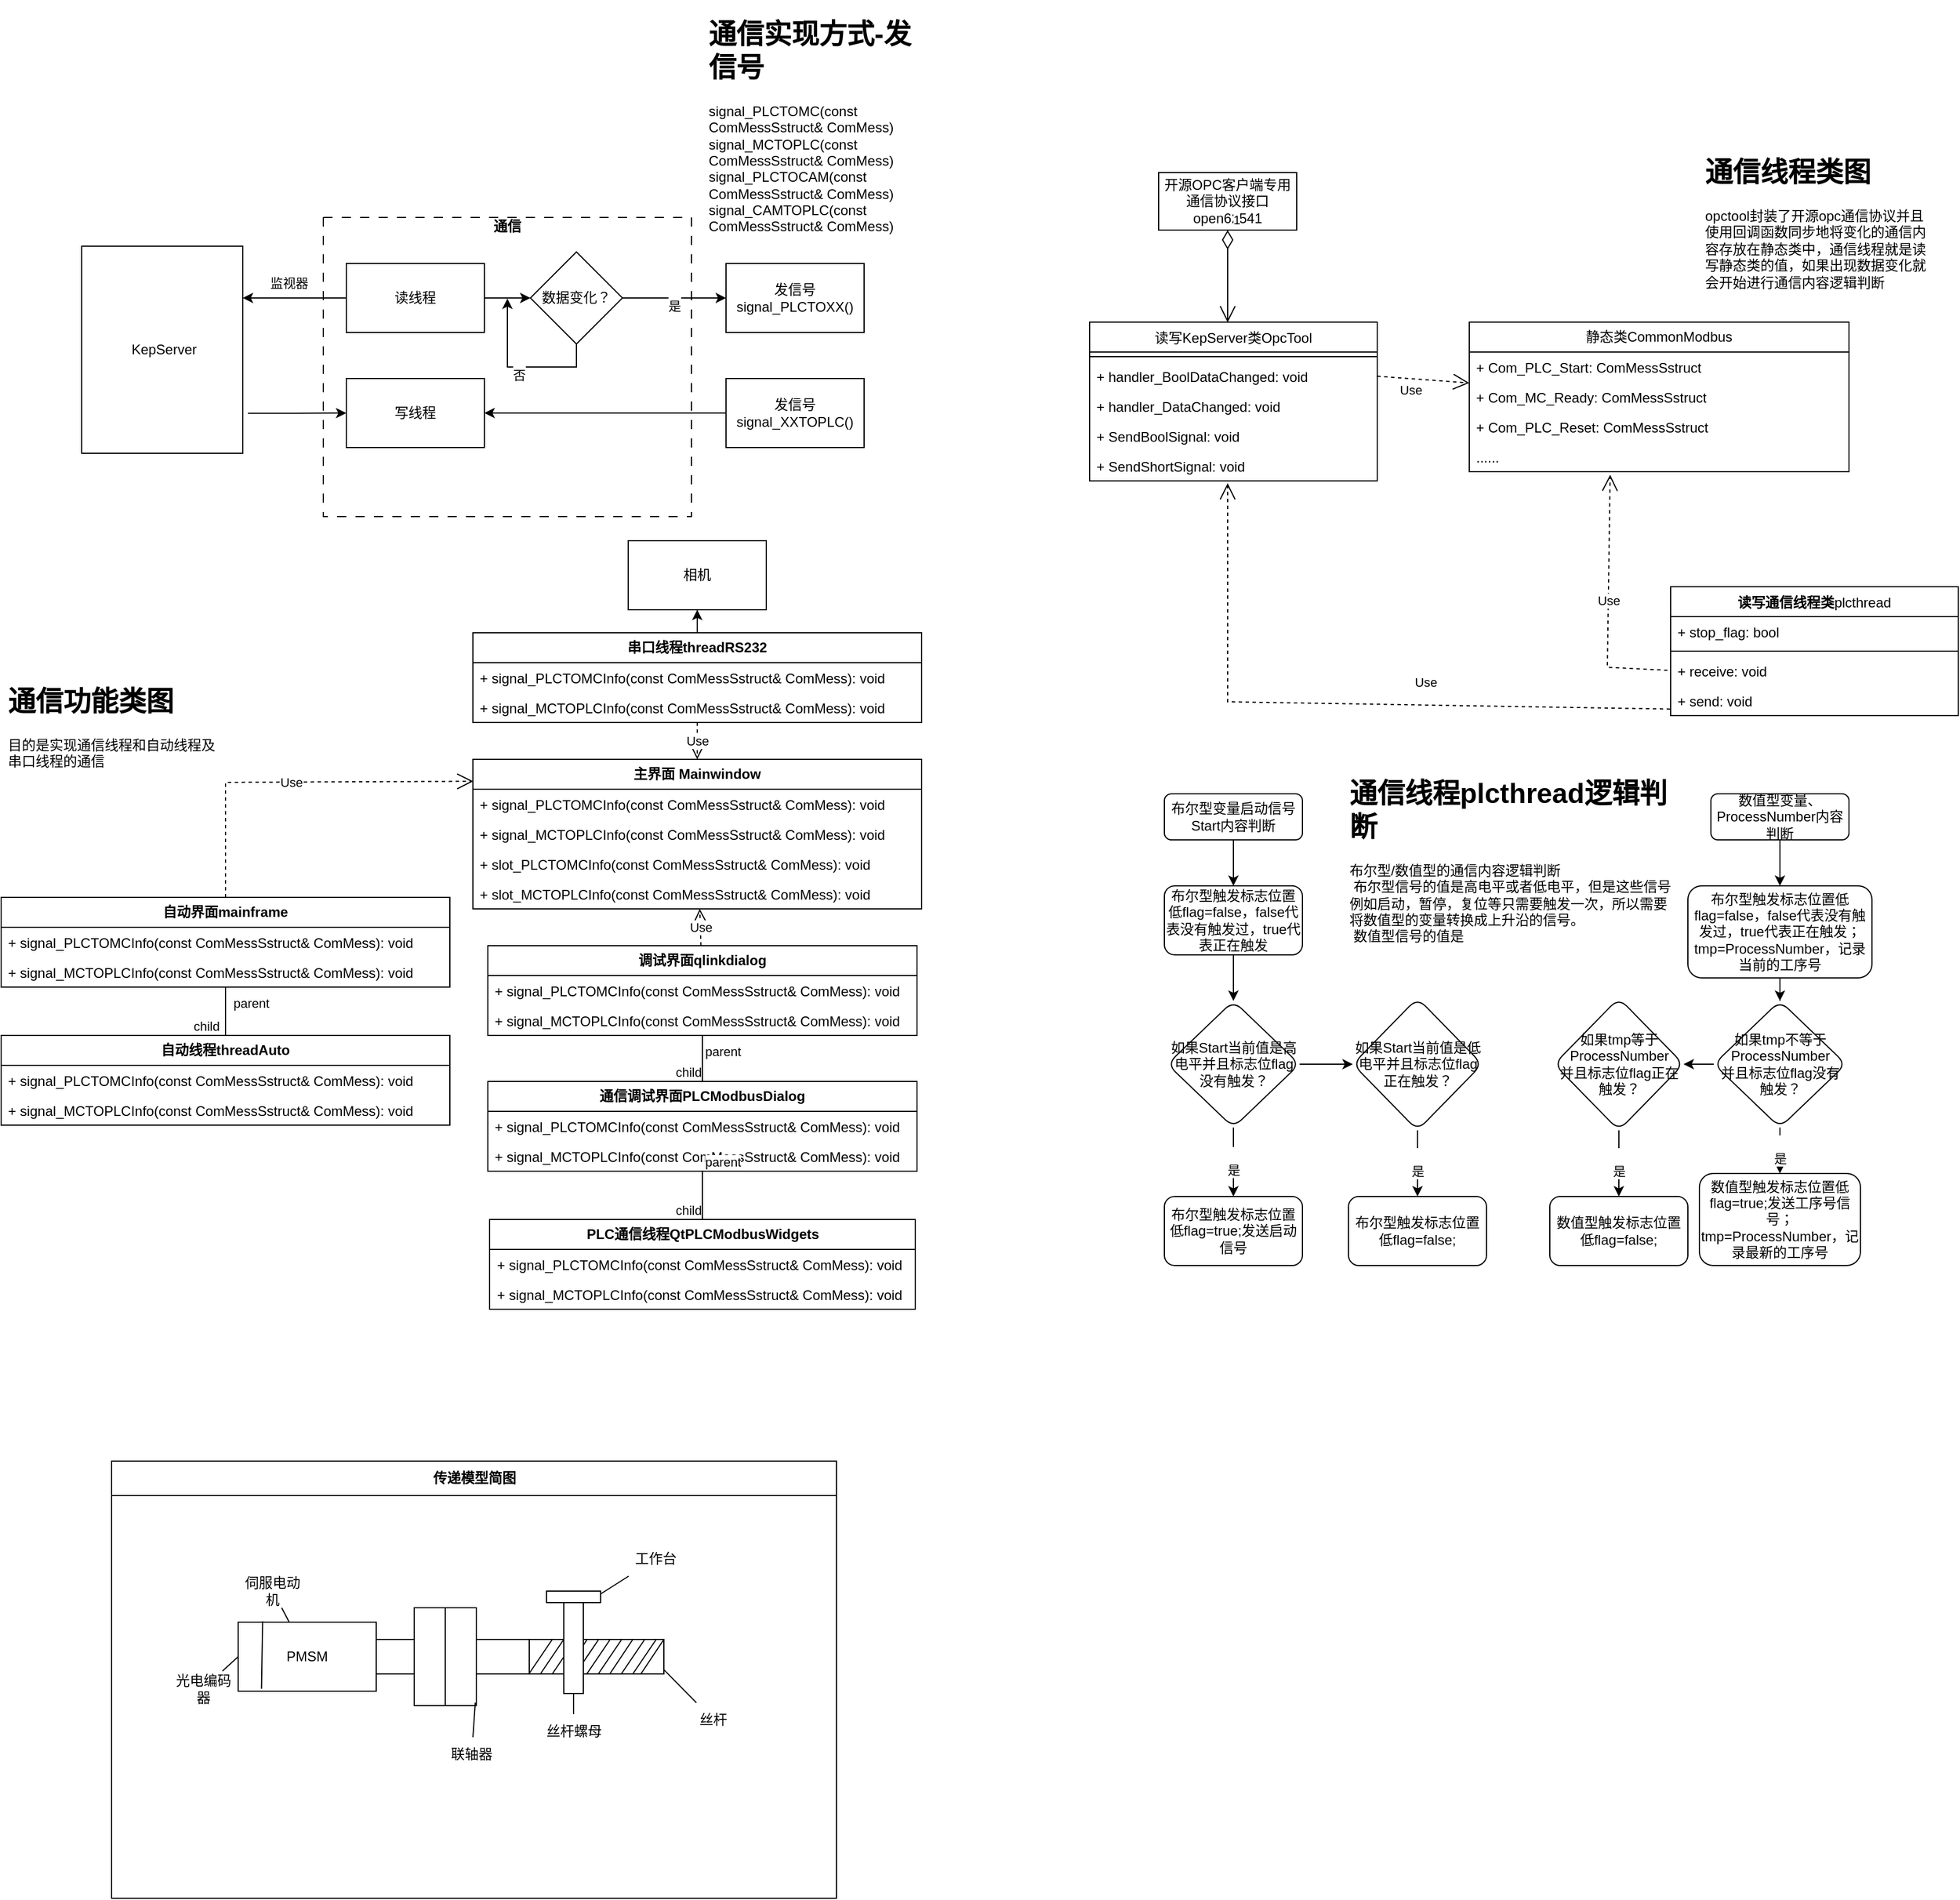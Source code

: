 <mxfile version="23.0.2" type="github">
  <diagram name="第 1 页" id="hFXtMmTSb2sQUVAaNlvA">
    <mxGraphModel dx="1047" dy="963" grid="1" gridSize="10" guides="1" tooltips="1" connect="1" arrows="1" fold="1" page="1" pageScale="1" pageWidth="827" pageHeight="1169" math="0" shadow="0">
      <root>
        <mxCell id="0" />
        <mxCell id="1" parent="0" />
        <mxCell id="jgqnruxI4edwX1Ub459z-1" value="传递模型简图" style="swimlane;html=1;startSize=30;horizontal=1;containerType=tree;glass=0;" parent="1" vertex="1">
          <mxGeometry x="110" y="1270" width="630" height="380" as="geometry">
            <mxRectangle x="740" y="1830" width="110" height="30" as="alternateBounds" />
          </mxGeometry>
        </mxCell>
        <mxCell id="jgqnruxI4edwX1Ub459z-2" value="" style="rounded=0;whiteSpace=wrap;html=1;" parent="jgqnruxI4edwX1Ub459z-1" vertex="1">
          <mxGeometry x="110" y="140" width="120" height="60" as="geometry" />
        </mxCell>
        <mxCell id="jgqnruxI4edwX1Ub459z-3" style="rounded=0;orthogonalLoop=1;jettySize=auto;html=1;endArrow=none;endFill=0;elbow=vertical;" parent="jgqnruxI4edwX1Ub459z-1" source="jgqnruxI4edwX1Ub459z-4" target="jgqnruxI4edwX1Ub459z-2" edge="1">
          <mxGeometry relative="1" as="geometry" />
        </mxCell>
        <mxCell id="jgqnruxI4edwX1Ub459z-4" value="伺服电动机" style="text;html=1;strokeColor=none;fillColor=none;align=center;verticalAlign=middle;whiteSpace=wrap;rounded=0;" parent="jgqnruxI4edwX1Ub459z-1" vertex="1">
          <mxGeometry x="110" y="97.5" width="60" height="30" as="geometry" />
        </mxCell>
        <mxCell id="jgqnruxI4edwX1Ub459z-5" style="rounded=0;orthogonalLoop=1;jettySize=auto;html=1;endArrow=none;endFill=0;entryX=0;entryY=0.5;entryDx=0;entryDy=0;" parent="jgqnruxI4edwX1Ub459z-1" source="jgqnruxI4edwX1Ub459z-6" target="jgqnruxI4edwX1Ub459z-2" edge="1">
          <mxGeometry relative="1" as="geometry" />
        </mxCell>
        <mxCell id="jgqnruxI4edwX1Ub459z-6" value="光电编码器" style="text;html=1;strokeColor=none;fillColor=none;align=center;verticalAlign=middle;whiteSpace=wrap;rounded=0;" parent="jgqnruxI4edwX1Ub459z-1" vertex="1">
          <mxGeometry x="50" y="182.5" width="60" height="30" as="geometry" />
        </mxCell>
        <mxCell id="jgqnruxI4edwX1Ub459z-7" value="PMSM" style="text;html=1;strokeColor=none;fillColor=none;align=center;verticalAlign=middle;whiteSpace=wrap;rounded=0;" parent="jgqnruxI4edwX1Ub459z-1" vertex="1">
          <mxGeometry x="140" y="155" width="60" height="30" as="geometry" />
        </mxCell>
        <mxCell id="jgqnruxI4edwX1Ub459z-8" value="" style="rounded=0;whiteSpace=wrap;html=1;" parent="jgqnruxI4edwX1Ub459z-1" vertex="1">
          <mxGeometry x="230" y="155" width="40" height="30" as="geometry" />
        </mxCell>
        <mxCell id="jgqnruxI4edwX1Ub459z-9" value="" style="rounded=0;whiteSpace=wrap;html=1;" parent="jgqnruxI4edwX1Ub459z-1" vertex="1">
          <mxGeometry x="263" y="127.5" width="27" height="85" as="geometry" />
        </mxCell>
        <mxCell id="jgqnruxI4edwX1Ub459z-10" value="" style="rounded=0;whiteSpace=wrap;html=1;" parent="jgqnruxI4edwX1Ub459z-1" vertex="1">
          <mxGeometry x="290" y="127.5" width="27" height="85" as="geometry" />
        </mxCell>
        <mxCell id="jgqnruxI4edwX1Ub459z-11" value="" style="rounded=0;whiteSpace=wrap;html=1;" parent="jgqnruxI4edwX1Ub459z-1" vertex="1">
          <mxGeometry x="317" y="155" width="63" height="30" as="geometry" />
        </mxCell>
        <mxCell id="jgqnruxI4edwX1Ub459z-12" value="" style="rounded=0;whiteSpace=wrap;html=1;" parent="jgqnruxI4edwX1Ub459z-1" vertex="1">
          <mxGeometry x="363" y="155" width="117" height="30" as="geometry" />
        </mxCell>
        <mxCell id="jgqnruxI4edwX1Ub459z-13" value="" style="endArrow=none;html=1;rounded=0;" parent="jgqnruxI4edwX1Ub459z-1" edge="1">
          <mxGeometry width="50" height="50" relative="1" as="geometry">
            <mxPoint x="373" y="184.5" as="sourcePoint" />
            <mxPoint x="393" y="155" as="targetPoint" />
          </mxGeometry>
        </mxCell>
        <mxCell id="jgqnruxI4edwX1Ub459z-14" value="" style="endArrow=none;html=1;rounded=0;" parent="jgqnruxI4edwX1Ub459z-1" edge="1">
          <mxGeometry width="50" height="50" relative="1" as="geometry">
            <mxPoint x="383" y="185" as="sourcePoint" />
            <mxPoint x="403" y="155.5" as="targetPoint" />
          </mxGeometry>
        </mxCell>
        <mxCell id="jgqnruxI4edwX1Ub459z-15" value="" style="endArrow=none;html=1;rounded=0;" parent="jgqnruxI4edwX1Ub459z-1" edge="1">
          <mxGeometry width="50" height="50" relative="1" as="geometry">
            <mxPoint x="393" y="185" as="sourcePoint" />
            <mxPoint x="413" y="155.5" as="targetPoint" />
          </mxGeometry>
        </mxCell>
        <mxCell id="jgqnruxI4edwX1Ub459z-16" value="" style="endArrow=none;html=1;rounded=0;" parent="jgqnruxI4edwX1Ub459z-1" edge="1">
          <mxGeometry width="50" height="50" relative="1" as="geometry">
            <mxPoint x="403" y="185" as="sourcePoint" />
            <mxPoint x="423" y="155.5" as="targetPoint" />
          </mxGeometry>
        </mxCell>
        <mxCell id="jgqnruxI4edwX1Ub459z-17" value="" style="endArrow=none;html=1;rounded=0;" parent="jgqnruxI4edwX1Ub459z-1" edge="1">
          <mxGeometry width="50" height="50" relative="1" as="geometry">
            <mxPoint x="413" y="185" as="sourcePoint" />
            <mxPoint x="433" y="155.5" as="targetPoint" />
          </mxGeometry>
        </mxCell>
        <mxCell id="jgqnruxI4edwX1Ub459z-18" value="" style="endArrow=none;html=1;rounded=0;" parent="jgqnruxI4edwX1Ub459z-1" edge="1">
          <mxGeometry width="50" height="50" relative="1" as="geometry">
            <mxPoint x="423" y="185" as="sourcePoint" />
            <mxPoint x="443" y="155.5" as="targetPoint" />
          </mxGeometry>
        </mxCell>
        <mxCell id="jgqnruxI4edwX1Ub459z-19" value="" style="endArrow=none;html=1;rounded=0;" parent="jgqnruxI4edwX1Ub459z-1" edge="1">
          <mxGeometry width="50" height="50" relative="1" as="geometry">
            <mxPoint x="433" y="185" as="sourcePoint" />
            <mxPoint x="453" y="155" as="targetPoint" />
          </mxGeometry>
        </mxCell>
        <mxCell id="jgqnruxI4edwX1Ub459z-20" value="" style="endArrow=none;html=1;rounded=0;" parent="jgqnruxI4edwX1Ub459z-1" edge="1">
          <mxGeometry width="50" height="50" relative="1" as="geometry">
            <mxPoint x="443" y="185" as="sourcePoint" />
            <mxPoint x="463" y="155.5" as="targetPoint" />
          </mxGeometry>
        </mxCell>
        <mxCell id="jgqnruxI4edwX1Ub459z-21" value="" style="endArrow=none;html=1;rounded=0;" parent="jgqnruxI4edwX1Ub459z-1" edge="1">
          <mxGeometry width="50" height="50" relative="1" as="geometry">
            <mxPoint x="453" y="185" as="sourcePoint" />
            <mxPoint x="473" y="155.5" as="targetPoint" />
          </mxGeometry>
        </mxCell>
        <mxCell id="jgqnruxI4edwX1Ub459z-22" value="" style="endArrow=none;html=1;rounded=0;jumpSize=6;endSize=3;startSize=3;" parent="jgqnruxI4edwX1Ub459z-1" edge="1">
          <mxGeometry width="50" height="50" relative="1" as="geometry">
            <mxPoint x="460" y="185" as="sourcePoint" />
            <mxPoint x="480" y="155" as="targetPoint" />
          </mxGeometry>
        </mxCell>
        <mxCell id="jgqnruxI4edwX1Ub459z-23" value="" style="endArrow=none;html=1;rounded=0;" parent="jgqnruxI4edwX1Ub459z-1" edge="1">
          <mxGeometry width="50" height="50" relative="1" as="geometry">
            <mxPoint x="363" y="184.5" as="sourcePoint" />
            <mxPoint x="383" y="155" as="targetPoint" />
          </mxGeometry>
        </mxCell>
        <mxCell id="jgqnruxI4edwX1Ub459z-24" value="" style="rounded=0;whiteSpace=wrap;html=1;" parent="jgqnruxI4edwX1Ub459z-1" vertex="1">
          <mxGeometry x="393" y="123" width="17" height="79" as="geometry" />
        </mxCell>
        <mxCell id="jgqnruxI4edwX1Ub459z-25" value="" style="rounded=0;whiteSpace=wrap;html=1;" parent="jgqnruxI4edwX1Ub459z-1" vertex="1">
          <mxGeometry x="378" y="113" width="47" height="10" as="geometry" />
        </mxCell>
        <mxCell id="jgqnruxI4edwX1Ub459z-26" value="联轴器" style="text;html=1;strokeColor=none;fillColor=none;align=center;verticalAlign=middle;whiteSpace=wrap;rounded=0;" parent="jgqnruxI4edwX1Ub459z-1" vertex="1">
          <mxGeometry x="283" y="240" width="60" height="30" as="geometry" />
        </mxCell>
        <mxCell id="jgqnruxI4edwX1Ub459z-27" style="rounded=0;orthogonalLoop=1;jettySize=auto;html=1;endArrow=none;endFill=0;" parent="jgqnruxI4edwX1Ub459z-1" source="jgqnruxI4edwX1Ub459z-28" target="jgqnruxI4edwX1Ub459z-24" edge="1">
          <mxGeometry relative="1" as="geometry" />
        </mxCell>
        <mxCell id="jgqnruxI4edwX1Ub459z-28" value="丝杆螺母" style="text;html=1;strokeColor=none;fillColor=none;align=center;verticalAlign=middle;whiteSpace=wrap;rounded=0;" parent="jgqnruxI4edwX1Ub459z-1" vertex="1">
          <mxGeometry x="371.5" y="220" width="60" height="30" as="geometry" />
        </mxCell>
        <mxCell id="jgqnruxI4edwX1Ub459z-29" style="rounded=0;orthogonalLoop=1;jettySize=auto;html=1;entryX=1;entryY=0.25;entryDx=0;entryDy=0;endArrow=none;endFill=0;" parent="jgqnruxI4edwX1Ub459z-1" source="jgqnruxI4edwX1Ub459z-30" target="jgqnruxI4edwX1Ub459z-25" edge="1">
          <mxGeometry relative="1" as="geometry" />
        </mxCell>
        <mxCell id="jgqnruxI4edwX1Ub459z-30" value="工作台" style="text;html=1;strokeColor=none;fillColor=none;align=center;verticalAlign=middle;whiteSpace=wrap;rounded=0;" parent="jgqnruxI4edwX1Ub459z-1" vertex="1">
          <mxGeometry x="443" y="70" width="60" height="30" as="geometry" />
        </mxCell>
        <mxCell id="jgqnruxI4edwX1Ub459z-31" value="丝杆" style="text;html=1;strokeColor=none;fillColor=none;align=center;verticalAlign=middle;whiteSpace=wrap;rounded=0;" parent="jgqnruxI4edwX1Ub459z-1" vertex="1">
          <mxGeometry x="493" y="210" width="60" height="30" as="geometry" />
        </mxCell>
        <mxCell id="jgqnruxI4edwX1Ub459z-32" style="rounded=0;orthogonalLoop=1;jettySize=auto;html=1;entryX=0.966;entryY=0.97;entryDx=0;entryDy=0;entryPerimeter=0;endArrow=none;endFill=0;" parent="jgqnruxI4edwX1Ub459z-1" source="jgqnruxI4edwX1Ub459z-26" target="jgqnruxI4edwX1Ub459z-10" edge="1">
          <mxGeometry relative="1" as="geometry" />
        </mxCell>
        <mxCell id="jgqnruxI4edwX1Ub459z-33" value="" style="endArrow=none;html=1;rounded=0;entryX=0.177;entryY=-0.012;entryDx=0;entryDy=0;entryPerimeter=0;exitX=0.169;exitY=0.965;exitDx=0;exitDy=0;exitPerimeter=0;" parent="jgqnruxI4edwX1Ub459z-1" source="jgqnruxI4edwX1Ub459z-2" target="jgqnruxI4edwX1Ub459z-2" edge="1">
          <mxGeometry width="50" height="50" relative="1" as="geometry">
            <mxPoint x="123" y="300" as="sourcePoint" />
            <mxPoint x="173" y="250" as="targetPoint" />
          </mxGeometry>
        </mxCell>
        <mxCell id="jgqnruxI4edwX1Ub459z-34" style="rounded=0;orthogonalLoop=1;jettySize=auto;html=1;entryX=1.001;entryY=0.882;entryDx=0;entryDy=0;entryPerimeter=0;endArrow=none;endFill=0;" parent="jgqnruxI4edwX1Ub459z-1" source="jgqnruxI4edwX1Ub459z-31" target="jgqnruxI4edwX1Ub459z-12" edge="1">
          <mxGeometry relative="1" as="geometry" />
        </mxCell>
        <mxCell id="hphYwLu9U0YZv0h95D7Z-1" style="edgeStyle=orthogonalEdgeStyle;rounded=0;orthogonalLoop=1;jettySize=auto;html=1;entryX=0;entryY=0.5;entryDx=0;entryDy=0;exitX=1.032;exitY=0.807;exitDx=0;exitDy=0;exitPerimeter=0;" edge="1" parent="1" source="hphYwLu9U0YZv0h95D7Z-2" target="hphYwLu9U0YZv0h95D7Z-6">
          <mxGeometry relative="1" as="geometry" />
        </mxCell>
        <mxCell id="hphYwLu9U0YZv0h95D7Z-2" value="&lt;span style=&quot;white-space: pre;&quot;&gt; &lt;/span&gt;KepServer" style="rounded=0;whiteSpace=wrap;html=1;points=[[0,0,0,0,0],[0,0.25,0,0,0],[0,0.5,0,0,0],[0,0.75,0,0,0],[0,1,0,0,0],[0.25,0,0,0,0],[0.25,1,0,0,0],[0.5,0,0,0,0],[0.5,1,0,0,0],[0.75,0,0,0,0],[0.75,1,0,0,0],[1,0,0,0,0],[1,0.25,0,0,0],[1,0.5,0,0,0],[1,0.75,0,0,0],[1,1,0,0,0]];" vertex="1" parent="1">
          <mxGeometry x="84" y="214" width="140" height="180" as="geometry" />
        </mxCell>
        <mxCell id="hphYwLu9U0YZv0h95D7Z-3" value="&#xa;通信" style="swimlane;startSize=0;dashed=1;dashPattern=8 8;" vertex="1" parent="1">
          <mxGeometry x="294" y="189" width="320" height="260" as="geometry">
            <mxRectangle x="300" y="530" width="60" height="40" as="alternateBounds" />
          </mxGeometry>
        </mxCell>
        <mxCell id="hphYwLu9U0YZv0h95D7Z-4" value="" style="edgeStyle=orthogonalEdgeStyle;rounded=0;orthogonalLoop=1;jettySize=auto;html=1;" edge="1" parent="hphYwLu9U0YZv0h95D7Z-3" source="hphYwLu9U0YZv0h95D7Z-5" target="hphYwLu9U0YZv0h95D7Z-8">
          <mxGeometry relative="1" as="geometry" />
        </mxCell>
        <mxCell id="hphYwLu9U0YZv0h95D7Z-5" value="读线程" style="rounded=0;whiteSpace=wrap;html=1;" vertex="1" parent="hphYwLu9U0YZv0h95D7Z-3">
          <mxGeometry x="20" y="40" width="120" height="60" as="geometry" />
        </mxCell>
        <mxCell id="hphYwLu9U0YZv0h95D7Z-6" value="写线程" style="rounded=0;whiteSpace=wrap;html=1;" vertex="1" parent="hphYwLu9U0YZv0h95D7Z-3">
          <mxGeometry x="20" y="140" width="120" height="60" as="geometry" />
        </mxCell>
        <mxCell id="hphYwLu9U0YZv0h95D7Z-7" value="&lt;br&gt;否" style="edgeStyle=orthogonalEdgeStyle;rounded=0;orthogonalLoop=1;jettySize=auto;html=1;exitX=0.5;exitY=1;exitDx=0;exitDy=0;" edge="1" parent="hphYwLu9U0YZv0h95D7Z-3" source="hphYwLu9U0YZv0h95D7Z-8">
          <mxGeometry relative="1" as="geometry">
            <mxPoint x="160" y="70" as="targetPoint" />
          </mxGeometry>
        </mxCell>
        <mxCell id="hphYwLu9U0YZv0h95D7Z-8" value="数据变化？" style="rhombus;whiteSpace=wrap;html=1;rounded=0;" vertex="1" parent="hphYwLu9U0YZv0h95D7Z-3">
          <mxGeometry x="180" y="30" width="80" height="80" as="geometry" />
        </mxCell>
        <mxCell id="hphYwLu9U0YZv0h95D7Z-9" value="&lt;br&gt;监视器" style="edgeStyle=orthogonalEdgeStyle;rounded=0;orthogonalLoop=1;jettySize=auto;html=1;entryX=1;entryY=0.25;entryDx=0;entryDy=0;entryPerimeter=0;" edge="1" parent="1" source="hphYwLu9U0YZv0h95D7Z-5" target="hphYwLu9U0YZv0h95D7Z-2">
          <mxGeometry x="0.111" y="-20" relative="1" as="geometry">
            <mxPoint as="offset" />
          </mxGeometry>
        </mxCell>
        <mxCell id="hphYwLu9U0YZv0h95D7Z-10" value="发信号signal_PLCTOXX()" style="whiteSpace=wrap;html=1;rounded=0;" vertex="1" parent="1">
          <mxGeometry x="644" y="229" width="120" height="60" as="geometry" />
        </mxCell>
        <mxCell id="hphYwLu9U0YZv0h95D7Z-11" value="&lt;br&gt;是" style="edgeStyle=orthogonalEdgeStyle;rounded=0;orthogonalLoop=1;jettySize=auto;html=1;entryX=0;entryY=0.5;entryDx=0;entryDy=0;" edge="1" parent="1" source="hphYwLu9U0YZv0h95D7Z-8" target="hphYwLu9U0YZv0h95D7Z-10">
          <mxGeometry relative="1" as="geometry">
            <mxPoint x="654" y="259" as="targetPoint" />
          </mxGeometry>
        </mxCell>
        <mxCell id="hphYwLu9U0YZv0h95D7Z-12" style="edgeStyle=orthogonalEdgeStyle;rounded=0;orthogonalLoop=1;jettySize=auto;html=1;entryX=1;entryY=0.5;entryDx=0;entryDy=0;" edge="1" parent="1" source="hphYwLu9U0YZv0h95D7Z-13" target="hphYwLu9U0YZv0h95D7Z-6">
          <mxGeometry relative="1" as="geometry" />
        </mxCell>
        <mxCell id="hphYwLu9U0YZv0h95D7Z-13" value="发信号signal_XXTOPLC()" style="rounded=0;whiteSpace=wrap;html=1;" vertex="1" parent="1">
          <mxGeometry x="644" y="329" width="120" height="60" as="geometry" />
        </mxCell>
        <mxCell id="hphYwLu9U0YZv0h95D7Z-14" value="&lt;h1&gt;通信实现方式-发信号&lt;/h1&gt;&lt;div&gt;signal_PLCTOMC(const ComMessSstruct&amp;amp; ComMess)&lt;/div&gt;&lt;div&gt;signal_MCTOPLC(const ComMessSstruct&amp;amp; ComMess)&lt;/div&gt;&lt;div&gt;&lt;div style=&quot;border-color: var(--border-color);&quot;&gt;signal_PLCTOCAM(const ComMessSstruct&amp;amp; ComMess)&lt;/div&gt;&lt;div style=&quot;border-color: var(--border-color);&quot;&gt;signal_CAMTOPLC(const ComMessSstruct&amp;amp; ComMess)&lt;/div&gt;&lt;/div&gt;" style="text;html=1;strokeColor=none;fillColor=none;spacing=5;spacingTop=-20;whiteSpace=wrap;overflow=hidden;rounded=0;" vertex="1" parent="1">
          <mxGeometry x="624" y="10" width="190" height="204" as="geometry" />
        </mxCell>
        <mxCell id="hphYwLu9U0YZv0h95D7Z-15" value="&lt;b&gt;主界面 Mainwindow&lt;/b&gt;" style="swimlane;fontStyle=0;childLayout=stackLayout;horizontal=1;startSize=26;fillColor=none;horizontalStack=0;resizeParent=1;resizeParentMax=0;resizeLast=0;collapsible=1;marginBottom=0;whiteSpace=wrap;html=1;" vertex="1" parent="1">
          <mxGeometry x="424" y="660" width="390" height="130" as="geometry" />
        </mxCell>
        <mxCell id="hphYwLu9U0YZv0h95D7Z-16" value="+ signal_PLCTOMCInfo(const ComMessSstruct&amp;amp; ComMess): void" style="text;strokeColor=none;fillColor=none;align=left;verticalAlign=top;spacingLeft=4;spacingRight=4;overflow=hidden;rotatable=0;points=[[0,0.5],[1,0.5]];portConstraint=eastwest;whiteSpace=wrap;html=1;" vertex="1" parent="hphYwLu9U0YZv0h95D7Z-15">
          <mxGeometry y="26" width="390" height="26" as="geometry" />
        </mxCell>
        <mxCell id="hphYwLu9U0YZv0h95D7Z-17" value="+ signal_MCTOPLCInfo(const ComMessSstruct&amp;amp; ComMess): void" style="text;strokeColor=none;fillColor=none;align=left;verticalAlign=top;spacingLeft=4;spacingRight=4;overflow=hidden;rotatable=0;points=[[0,0.5],[1,0.5]];portConstraint=eastwest;whiteSpace=wrap;html=1;" vertex="1" parent="hphYwLu9U0YZv0h95D7Z-15">
          <mxGeometry y="52" width="390" height="26" as="geometry" />
        </mxCell>
        <mxCell id="hphYwLu9U0YZv0h95D7Z-18" value="+ slot_PLCTOMCInfo(const ComMessSstruct&amp;amp; ComMess): void" style="text;strokeColor=none;fillColor=none;align=left;verticalAlign=top;spacingLeft=4;spacingRight=4;overflow=hidden;rotatable=0;points=[[0,0.5],[1,0.5]];portConstraint=eastwest;whiteSpace=wrap;html=1;" vertex="1" parent="hphYwLu9U0YZv0h95D7Z-15">
          <mxGeometry y="78" width="390" height="26" as="geometry" />
        </mxCell>
        <mxCell id="hphYwLu9U0YZv0h95D7Z-19" value="+ slot_MCTOPLCInfo(const ComMessSstruct&amp;amp; ComMess): void" style="text;strokeColor=none;fillColor=none;align=left;verticalAlign=top;spacingLeft=4;spacingRight=4;overflow=hidden;rotatable=0;points=[[0,0.5],[1,0.5]];portConstraint=eastwest;whiteSpace=wrap;html=1;" vertex="1" parent="hphYwLu9U0YZv0h95D7Z-15">
          <mxGeometry y="104" width="390" height="26" as="geometry" />
        </mxCell>
        <mxCell id="hphYwLu9U0YZv0h95D7Z-20" value="&lt;b&gt;自动界面mainframe&lt;/b&gt;" style="swimlane;fontStyle=0;childLayout=stackLayout;horizontal=1;startSize=26;fillColor=none;horizontalStack=0;resizeParent=1;resizeParentMax=0;resizeLast=0;collapsible=1;marginBottom=0;whiteSpace=wrap;html=1;" vertex="1" parent="1">
          <mxGeometry x="14" y="780" width="390" height="78" as="geometry" />
        </mxCell>
        <mxCell id="hphYwLu9U0YZv0h95D7Z-21" value="+ signal_PLCTOMCInfo(const ComMessSstruct&amp;amp; ComMess): void" style="text;strokeColor=none;fillColor=none;align=left;verticalAlign=top;spacingLeft=4;spacingRight=4;overflow=hidden;rotatable=0;points=[[0,0.5],[1,0.5]];portConstraint=eastwest;whiteSpace=wrap;html=1;" vertex="1" parent="hphYwLu9U0YZv0h95D7Z-20">
          <mxGeometry y="26" width="390" height="26" as="geometry" />
        </mxCell>
        <mxCell id="hphYwLu9U0YZv0h95D7Z-22" value="+ signal_MCTOPLCInfo(const ComMessSstruct&amp;amp; ComMess): void" style="text;strokeColor=none;fillColor=none;align=left;verticalAlign=top;spacingLeft=4;spacingRight=4;overflow=hidden;rotatable=0;points=[[0,0.5],[1,0.5]];portConstraint=eastwest;whiteSpace=wrap;html=1;" vertex="1" parent="hphYwLu9U0YZv0h95D7Z-20">
          <mxGeometry y="52" width="390" height="26" as="geometry" />
        </mxCell>
        <mxCell id="hphYwLu9U0YZv0h95D7Z-23" value="Use" style="endArrow=open;endSize=12;dashed=1;html=1;rounded=0;entryX=0.001;entryY=0.147;entryDx=0;entryDy=0;entryPerimeter=0;" edge="1" parent="1" source="hphYwLu9U0YZv0h95D7Z-20" target="hphYwLu9U0YZv0h95D7Z-15">
          <mxGeometry width="160" relative="1" as="geometry">
            <mxPoint x="502" y="856" as="sourcePoint" />
            <mxPoint x="404" y="640" as="targetPoint" />
            <Array as="points">
              <mxPoint x="209" y="680" />
            </Array>
          </mxGeometry>
        </mxCell>
        <mxCell id="hphYwLu9U0YZv0h95D7Z-24" value="&lt;b&gt;自动线程threadAuto&lt;/b&gt;" style="swimlane;fontStyle=0;childLayout=stackLayout;horizontal=1;startSize=26;fillColor=none;horizontalStack=0;resizeParent=1;resizeParentMax=0;resizeLast=0;collapsible=1;marginBottom=0;whiteSpace=wrap;html=1;" vertex="1" parent="1">
          <mxGeometry x="14" y="900" width="390" height="78" as="geometry" />
        </mxCell>
        <mxCell id="hphYwLu9U0YZv0h95D7Z-25" value="+ signal_PLCTOMCInfo(const ComMessSstruct&amp;amp; ComMess): void" style="text;strokeColor=none;fillColor=none;align=left;verticalAlign=top;spacingLeft=4;spacingRight=4;overflow=hidden;rotatable=0;points=[[0,0.5],[1,0.5]];portConstraint=eastwest;whiteSpace=wrap;html=1;" vertex="1" parent="hphYwLu9U0YZv0h95D7Z-24">
          <mxGeometry y="26" width="390" height="26" as="geometry" />
        </mxCell>
        <mxCell id="hphYwLu9U0YZv0h95D7Z-26" value="+ signal_MCTOPLCInfo(const ComMessSstruct&amp;amp; ComMess): void" style="text;strokeColor=none;fillColor=none;align=left;verticalAlign=top;spacingLeft=4;spacingRight=4;overflow=hidden;rotatable=0;points=[[0,0.5],[1,0.5]];portConstraint=eastwest;whiteSpace=wrap;html=1;" vertex="1" parent="hphYwLu9U0YZv0h95D7Z-24">
          <mxGeometry y="52" width="390" height="26" as="geometry" />
        </mxCell>
        <mxCell id="hphYwLu9U0YZv0h95D7Z-27" value="" style="endArrow=none;html=1;edgeStyle=orthogonalEdgeStyle;rounded=0;" edge="1" parent="1" source="hphYwLu9U0YZv0h95D7Z-20" target="hphYwLu9U0YZv0h95D7Z-24">
          <mxGeometry relative="1" as="geometry">
            <mxPoint x="294" y="770" as="sourcePoint" />
            <mxPoint x="454" y="770" as="targetPoint" />
          </mxGeometry>
        </mxCell>
        <mxCell id="hphYwLu9U0YZv0h95D7Z-28" value="parent" style="edgeLabel;resizable=0;html=1;align=left;verticalAlign=bottom;" connectable="0" vertex="1" parent="hphYwLu9U0YZv0h95D7Z-27">
          <mxGeometry x="-1" relative="1" as="geometry">
            <mxPoint x="5" y="22" as="offset" />
          </mxGeometry>
        </mxCell>
        <mxCell id="hphYwLu9U0YZv0h95D7Z-29" value="child" style="edgeLabel;resizable=0;html=1;align=right;verticalAlign=bottom;" connectable="0" vertex="1" parent="hphYwLu9U0YZv0h95D7Z-27">
          <mxGeometry x="1" relative="1" as="geometry">
            <mxPoint x="-5" as="offset" />
          </mxGeometry>
        </mxCell>
        <mxCell id="hphYwLu9U0YZv0h95D7Z-30" value="&lt;h1&gt;通信功能类图&lt;/h1&gt;&lt;div&gt;目的是实现通信线程和自动线程及串口线程的通信&lt;/div&gt;" style="text;html=1;strokeColor=none;fillColor=none;spacing=5;spacingTop=-20;whiteSpace=wrap;overflow=hidden;rounded=0;" vertex="1" parent="1">
          <mxGeometry x="15" y="590" width="190" height="120" as="geometry" />
        </mxCell>
        <mxCell id="hphYwLu9U0YZv0h95D7Z-31" value="&lt;b&gt;调试界面qlinkdialog&lt;/b&gt;" style="swimlane;fontStyle=0;childLayout=stackLayout;horizontal=1;startSize=26;fillColor=none;horizontalStack=0;resizeParent=1;resizeParentMax=0;resizeLast=0;collapsible=1;marginBottom=0;whiteSpace=wrap;html=1;" vertex="1" parent="1">
          <mxGeometry x="437" y="822" width="373" height="78" as="geometry" />
        </mxCell>
        <mxCell id="hphYwLu9U0YZv0h95D7Z-32" value="+ signal_PLCTOMCInfo(const ComMessSstruct&amp;amp; ComMess): void" style="text;strokeColor=none;fillColor=none;align=left;verticalAlign=top;spacingLeft=4;spacingRight=4;overflow=hidden;rotatable=0;points=[[0,0.5],[1,0.5]];portConstraint=eastwest;whiteSpace=wrap;html=1;" vertex="1" parent="hphYwLu9U0YZv0h95D7Z-31">
          <mxGeometry y="26" width="373" height="26" as="geometry" />
        </mxCell>
        <mxCell id="hphYwLu9U0YZv0h95D7Z-33" value="+ signal_MCTOPLCInfo(const ComMessSstruct&amp;amp; ComMess): void" style="text;strokeColor=none;fillColor=none;align=left;verticalAlign=top;spacingLeft=4;spacingRight=4;overflow=hidden;rotatable=0;points=[[0,0.5],[1,0.5]];portConstraint=eastwest;whiteSpace=wrap;html=1;" vertex="1" parent="hphYwLu9U0YZv0h95D7Z-31">
          <mxGeometry y="52" width="373" height="26" as="geometry" />
        </mxCell>
        <mxCell id="hphYwLu9U0YZv0h95D7Z-34" value="&lt;b&gt;通信调试界面PLCModbusDialog&lt;/b&gt;" style="swimlane;fontStyle=0;childLayout=stackLayout;horizontal=1;startSize=26;fillColor=none;horizontalStack=0;resizeParent=1;resizeParentMax=0;resizeLast=0;collapsible=1;marginBottom=0;whiteSpace=wrap;html=1;" vertex="1" parent="1">
          <mxGeometry x="437" y="940" width="373" height="78" as="geometry" />
        </mxCell>
        <mxCell id="hphYwLu9U0YZv0h95D7Z-35" value="+ signal_PLCTOMCInfo(const ComMessSstruct&amp;amp; ComMess): void" style="text;strokeColor=none;fillColor=none;align=left;verticalAlign=top;spacingLeft=4;spacingRight=4;overflow=hidden;rotatable=0;points=[[0,0.5],[1,0.5]];portConstraint=eastwest;whiteSpace=wrap;html=1;" vertex="1" parent="hphYwLu9U0YZv0h95D7Z-34">
          <mxGeometry y="26" width="373" height="26" as="geometry" />
        </mxCell>
        <mxCell id="hphYwLu9U0YZv0h95D7Z-36" value="+ signal_MCTOPLCInfo(const ComMessSstruct&amp;amp; ComMess): void" style="text;strokeColor=none;fillColor=none;align=left;verticalAlign=top;spacingLeft=4;spacingRight=4;overflow=hidden;rotatable=0;points=[[0,0.5],[1,0.5]];portConstraint=eastwest;whiteSpace=wrap;html=1;" vertex="1" parent="hphYwLu9U0YZv0h95D7Z-34">
          <mxGeometry y="52" width="373" height="26" as="geometry" />
        </mxCell>
        <mxCell id="hphYwLu9U0YZv0h95D7Z-37" value="&lt;b&gt;PLC通信线程QtPLCModbusWidgets&lt;/b&gt;" style="swimlane;fontStyle=0;childLayout=stackLayout;horizontal=1;startSize=26;fillColor=none;horizontalStack=0;resizeParent=1;resizeParentMax=0;resizeLast=0;collapsible=1;marginBottom=0;whiteSpace=wrap;html=1;" vertex="1" parent="1">
          <mxGeometry x="438.5" y="1060" width="370" height="78" as="geometry" />
        </mxCell>
        <mxCell id="hphYwLu9U0YZv0h95D7Z-38" value="+ signal_PLCTOMCInfo(const ComMessSstruct&amp;amp; ComMess): void" style="text;strokeColor=none;fillColor=none;align=left;verticalAlign=top;spacingLeft=4;spacingRight=4;overflow=hidden;rotatable=0;points=[[0,0.5],[1,0.5]];portConstraint=eastwest;whiteSpace=wrap;html=1;" vertex="1" parent="hphYwLu9U0YZv0h95D7Z-37">
          <mxGeometry y="26" width="370" height="26" as="geometry" />
        </mxCell>
        <mxCell id="hphYwLu9U0YZv0h95D7Z-39" value="+ signal_MCTOPLCInfo(const ComMessSstruct&amp;amp; ComMess): void" style="text;strokeColor=none;fillColor=none;align=left;verticalAlign=top;spacingLeft=4;spacingRight=4;overflow=hidden;rotatable=0;points=[[0,0.5],[1,0.5]];portConstraint=eastwest;whiteSpace=wrap;html=1;" vertex="1" parent="hphYwLu9U0YZv0h95D7Z-37">
          <mxGeometry y="52" width="370" height="26" as="geometry" />
        </mxCell>
        <mxCell id="hphYwLu9U0YZv0h95D7Z-40" style="edgeStyle=orthogonalEdgeStyle;rounded=0;orthogonalLoop=1;jettySize=auto;html=1;entryX=0.5;entryY=1;entryDx=0;entryDy=0;" edge="1" parent="1" source="hphYwLu9U0YZv0h95D7Z-41" target="hphYwLu9U0YZv0h95D7Z-44">
          <mxGeometry relative="1" as="geometry" />
        </mxCell>
        <mxCell id="hphYwLu9U0YZv0h95D7Z-41" value="&lt;b&gt;串口线程threadRS232&lt;/b&gt;" style="swimlane;fontStyle=0;childLayout=stackLayout;horizontal=1;startSize=26;fillColor=none;horizontalStack=0;resizeParent=1;resizeParentMax=0;resizeLast=0;collapsible=1;marginBottom=0;whiteSpace=wrap;html=1;" vertex="1" parent="1">
          <mxGeometry x="424" y="550" width="390" height="78" as="geometry" />
        </mxCell>
        <mxCell id="hphYwLu9U0YZv0h95D7Z-42" value="+ signal_PLCTOMCInfo(const ComMessSstruct&amp;amp; ComMess): void" style="text;strokeColor=none;fillColor=none;align=left;verticalAlign=top;spacingLeft=4;spacingRight=4;overflow=hidden;rotatable=0;points=[[0,0.5],[1,0.5]];portConstraint=eastwest;whiteSpace=wrap;html=1;" vertex="1" parent="hphYwLu9U0YZv0h95D7Z-41">
          <mxGeometry y="26" width="390" height="26" as="geometry" />
        </mxCell>
        <mxCell id="hphYwLu9U0YZv0h95D7Z-43" value="+ signal_MCTOPLCInfo(const ComMessSstruct&amp;amp; ComMess): void" style="text;strokeColor=none;fillColor=none;align=left;verticalAlign=top;spacingLeft=4;spacingRight=4;overflow=hidden;rotatable=0;points=[[0,0.5],[1,0.5]];portConstraint=eastwest;whiteSpace=wrap;html=1;" vertex="1" parent="hphYwLu9U0YZv0h95D7Z-41">
          <mxGeometry y="52" width="390" height="26" as="geometry" />
        </mxCell>
        <mxCell id="hphYwLu9U0YZv0h95D7Z-44" value="相机" style="rounded=0;whiteSpace=wrap;html=1;" vertex="1" parent="1">
          <mxGeometry x="559" y="470" width="120" height="60" as="geometry" />
        </mxCell>
        <mxCell id="hphYwLu9U0YZv0h95D7Z-45" value="" style="endArrow=none;html=1;edgeStyle=orthogonalEdgeStyle;rounded=0;" edge="1" parent="1" source="hphYwLu9U0YZv0h95D7Z-31" target="hphYwLu9U0YZv0h95D7Z-34">
          <mxGeometry relative="1" as="geometry">
            <mxPoint x="200" y="1060" as="sourcePoint" />
            <mxPoint x="360" y="1060" as="targetPoint" />
          </mxGeometry>
        </mxCell>
        <mxCell id="hphYwLu9U0YZv0h95D7Z-46" value="parent" style="edgeLabel;resizable=0;html=1;align=left;verticalAlign=bottom;" connectable="0" vertex="1" parent="hphYwLu9U0YZv0h95D7Z-45">
          <mxGeometry x="-1" relative="1" as="geometry">
            <mxPoint y="22" as="offset" />
          </mxGeometry>
        </mxCell>
        <mxCell id="hphYwLu9U0YZv0h95D7Z-47" value="child" style="edgeLabel;resizable=0;html=1;align=right;verticalAlign=bottom;" connectable="0" vertex="1" parent="hphYwLu9U0YZv0h95D7Z-45">
          <mxGeometry x="1" relative="1" as="geometry" />
        </mxCell>
        <mxCell id="hphYwLu9U0YZv0h95D7Z-48" value="Use" style="endArrow=open;endSize=12;dashed=1;html=1;rounded=0;" edge="1" parent="1" source="hphYwLu9U0YZv0h95D7Z-31" target="hphYwLu9U0YZv0h95D7Z-15">
          <mxGeometry width="160" relative="1" as="geometry">
            <mxPoint x="240" y="1090" as="sourcePoint" />
            <mxPoint x="400" y="1090" as="targetPoint" />
          </mxGeometry>
        </mxCell>
        <mxCell id="hphYwLu9U0YZv0h95D7Z-49" value="" style="endArrow=none;html=1;edgeStyle=orthogonalEdgeStyle;rounded=0;" edge="1" parent="1" source="hphYwLu9U0YZv0h95D7Z-34" target="hphYwLu9U0YZv0h95D7Z-37">
          <mxGeometry relative="1" as="geometry">
            <mxPoint x="210" y="1060" as="sourcePoint" />
            <mxPoint x="240" y="1060" as="targetPoint" />
          </mxGeometry>
        </mxCell>
        <mxCell id="hphYwLu9U0YZv0h95D7Z-50" value="parent" style="edgeLabel;resizable=0;html=1;align=left;verticalAlign=bottom;" connectable="0" vertex="1" parent="hphYwLu9U0YZv0h95D7Z-49">
          <mxGeometry x="-1" relative="1" as="geometry" />
        </mxCell>
        <mxCell id="hphYwLu9U0YZv0h95D7Z-51" value="child" style="edgeLabel;resizable=0;html=1;align=right;verticalAlign=bottom;" connectable="0" vertex="1" parent="hphYwLu9U0YZv0h95D7Z-49">
          <mxGeometry x="1" relative="1" as="geometry" />
        </mxCell>
        <mxCell id="hphYwLu9U0YZv0h95D7Z-52" value="Use" style="endArrow=open;endSize=12;dashed=1;html=1;rounded=0;" edge="1" parent="1" source="hphYwLu9U0YZv0h95D7Z-41" target="hphYwLu9U0YZv0h95D7Z-15">
          <mxGeometry width="160" relative="1" as="geometry">
            <mxPoint x="190" y="520" as="sourcePoint" />
            <mxPoint x="350" y="520" as="targetPoint" />
          </mxGeometry>
        </mxCell>
        <mxCell id="hphYwLu9U0YZv0h95D7Z-53" value="" style="edgeStyle=orthogonalEdgeStyle;rounded=0;orthogonalLoop=1;jettySize=auto;html=1;" edge="1" parent="1" source="hphYwLu9U0YZv0h95D7Z-54" target="hphYwLu9U0YZv0h95D7Z-79">
          <mxGeometry relative="1" as="geometry" />
        </mxCell>
        <mxCell id="hphYwLu9U0YZv0h95D7Z-54" value="布尔型变量启动信号Start内容判断" style="rounded=1;whiteSpace=wrap;html=1;fontSize=12;glass=0;strokeWidth=1;shadow=0;" vertex="1" parent="1">
          <mxGeometry x="1025" y="690" width="120" height="40" as="geometry" />
        </mxCell>
        <mxCell id="hphYwLu9U0YZv0h95D7Z-55" value="&lt;h1&gt;通信线程plcthread逻辑判断&lt;/h1&gt;&lt;div&gt;布尔型/数值型的通信内容逻辑判断&lt;/div&gt;&lt;div&gt;&lt;span style=&quot;white-space: pre;&quot;&gt; &lt;/span&gt;布尔型信号的值是高电平或者低电平，但是这些信号例如启动，暂停，复位等只需要触发一次，所以需要将数值型的变量转换成上升沿的信号。&lt;/div&gt;&lt;div&gt;&lt;span style=&quot;white-space: pre;&quot;&gt; &lt;/span&gt;数值型信号的值是&lt;br&gt;&lt;/div&gt;" style="text;html=1;strokeColor=none;fillColor=none;spacing=5;spacingTop=-20;whiteSpace=wrap;overflow=hidden;rounded=0;" vertex="1" parent="1">
          <mxGeometry x="1181.25" y="670" width="295" height="190" as="geometry" />
        </mxCell>
        <mxCell id="hphYwLu9U0YZv0h95D7Z-56" value="静态类CommonModbus" style="swimlane;fontStyle=0;childLayout=stackLayout;horizontal=1;startSize=26;fillColor=none;horizontalStack=0;resizeParent=1;resizeParentMax=0;resizeLast=0;collapsible=1;marginBottom=0;whiteSpace=wrap;html=1;" vertex="1" parent="1">
          <mxGeometry x="1290" y="280" width="330" height="130" as="geometry" />
        </mxCell>
        <mxCell id="hphYwLu9U0YZv0h95D7Z-57" value="+ Com_PLC_Start:&amp;nbsp;ComMessSstruct" style="text;strokeColor=none;fillColor=none;align=left;verticalAlign=top;spacingLeft=4;spacingRight=4;overflow=hidden;rotatable=0;points=[[0,0.5],[1,0.5]];portConstraint=eastwest;whiteSpace=wrap;html=1;" vertex="1" parent="hphYwLu9U0YZv0h95D7Z-56">
          <mxGeometry y="26" width="330" height="26" as="geometry" />
        </mxCell>
        <mxCell id="hphYwLu9U0YZv0h95D7Z-58" value="+ Com_MC_Ready: ComMessSstruct" style="text;strokeColor=none;fillColor=none;align=left;verticalAlign=top;spacingLeft=4;spacingRight=4;overflow=hidden;rotatable=0;points=[[0,0.5],[1,0.5]];portConstraint=eastwest;whiteSpace=wrap;html=1;" vertex="1" parent="hphYwLu9U0YZv0h95D7Z-56">
          <mxGeometry y="52" width="330" height="26" as="geometry" />
        </mxCell>
        <mxCell id="hphYwLu9U0YZv0h95D7Z-59" value="+ Com_PLC_Reset: ComMessSstruct" style="text;strokeColor=none;fillColor=none;align=left;verticalAlign=top;spacingLeft=4;spacingRight=4;overflow=hidden;rotatable=0;points=[[0,0.5],[1,0.5]];portConstraint=eastwest;whiteSpace=wrap;html=1;" vertex="1" parent="hphYwLu9U0YZv0h95D7Z-56">
          <mxGeometry y="78" width="330" height="26" as="geometry" />
        </mxCell>
        <mxCell id="hphYwLu9U0YZv0h95D7Z-60" value="......" style="text;strokeColor=none;fillColor=none;align=left;verticalAlign=top;spacingLeft=4;spacingRight=4;overflow=hidden;rotatable=0;points=[[0,0.5],[1,0.5]];portConstraint=eastwest;whiteSpace=wrap;html=1;" vertex="1" parent="hphYwLu9U0YZv0h95D7Z-56">
          <mxGeometry y="104" width="330" height="26" as="geometry" />
        </mxCell>
        <mxCell id="hphYwLu9U0YZv0h95D7Z-61" value="&lt;span style=&quot;font-weight: normal;&quot;&gt;读写KepServer类OpcTool&lt;/span&gt;" style="swimlane;fontStyle=1;align=center;verticalAlign=top;childLayout=stackLayout;horizontal=1;startSize=26;horizontalStack=0;resizeParent=1;resizeParentMax=0;resizeLast=0;collapsible=1;marginBottom=0;whiteSpace=wrap;html=1;" vertex="1" parent="1">
          <mxGeometry x="960" y="280" width="250" height="138" as="geometry" />
        </mxCell>
        <mxCell id="hphYwLu9U0YZv0h95D7Z-62" value="" style="line;strokeWidth=1;fillColor=none;align=left;verticalAlign=middle;spacingTop=-1;spacingLeft=3;spacingRight=3;rotatable=0;labelPosition=right;points=[];portConstraint=eastwest;strokeColor=inherit;" vertex="1" parent="hphYwLu9U0YZv0h95D7Z-61">
          <mxGeometry y="26" width="250" height="8" as="geometry" />
        </mxCell>
        <mxCell id="hphYwLu9U0YZv0h95D7Z-63" value="+ handler_BoolDataChanged: void" style="text;strokeColor=none;fillColor=none;align=left;verticalAlign=top;spacingLeft=4;spacingRight=4;overflow=hidden;rotatable=0;points=[[0,0.5],[1,0.5]];portConstraint=eastwest;whiteSpace=wrap;html=1;" vertex="1" parent="hphYwLu9U0YZv0h95D7Z-61">
          <mxGeometry y="34" width="250" height="26" as="geometry" />
        </mxCell>
        <mxCell id="hphYwLu9U0YZv0h95D7Z-64" value="+ handler_DataChanged: void" style="text;strokeColor=none;fillColor=none;align=left;verticalAlign=top;spacingLeft=4;spacingRight=4;overflow=hidden;rotatable=0;points=[[0,0.5],[1,0.5]];portConstraint=eastwest;whiteSpace=wrap;html=1;" vertex="1" parent="hphYwLu9U0YZv0h95D7Z-61">
          <mxGeometry y="60" width="250" height="26" as="geometry" />
        </mxCell>
        <mxCell id="hphYwLu9U0YZv0h95D7Z-65" value="+ SendBoolSignal: void" style="text;strokeColor=none;fillColor=none;align=left;verticalAlign=top;spacingLeft=4;spacingRight=4;overflow=hidden;rotatable=0;points=[[0,0.5],[1,0.5]];portConstraint=eastwest;whiteSpace=wrap;html=1;" vertex="1" parent="hphYwLu9U0YZv0h95D7Z-61">
          <mxGeometry y="86" width="250" height="26" as="geometry" />
        </mxCell>
        <mxCell id="hphYwLu9U0YZv0h95D7Z-66" value="+ SendShortSignal: void" style="text;strokeColor=none;fillColor=none;align=left;verticalAlign=top;spacingLeft=4;spacingRight=4;overflow=hidden;rotatable=0;points=[[0,0.5],[1,0.5]];portConstraint=eastwest;whiteSpace=wrap;html=1;" vertex="1" parent="hphYwLu9U0YZv0h95D7Z-61">
          <mxGeometry y="112" width="250" height="26" as="geometry" />
        </mxCell>
        <mxCell id="hphYwLu9U0YZv0h95D7Z-67" value="开源OPC客户端专用通信协议接口open62541" style="html=1;whiteSpace=wrap;" vertex="1" parent="1">
          <mxGeometry x="1020" y="150" width="120" height="50" as="geometry" />
        </mxCell>
        <mxCell id="hphYwLu9U0YZv0h95D7Z-68" value="1" style="endArrow=open;html=1;endSize=12;startArrow=diamondThin;startSize=14;startFill=0;edgeStyle=orthogonalEdgeStyle;align=left;verticalAlign=bottom;rounded=0;exitX=0.5;exitY=1;exitDx=0;exitDy=0;entryX=0.48;entryY=0.002;entryDx=0;entryDy=0;entryPerimeter=0;" edge="1" parent="1" source="hphYwLu9U0YZv0h95D7Z-67" target="hphYwLu9U0YZv0h95D7Z-61">
          <mxGeometry x="-1" y="3" relative="1" as="geometry">
            <mxPoint x="1230" y="150" as="sourcePoint" />
            <mxPoint x="1390" y="150" as="targetPoint" />
          </mxGeometry>
        </mxCell>
        <mxCell id="hphYwLu9U0YZv0h95D7Z-69" value="Use" style="endArrow=open;endSize=12;dashed=1;html=1;rounded=0;exitX=1;exitY=0.5;exitDx=0;exitDy=0;" edge="1" parent="1" source="hphYwLu9U0YZv0h95D7Z-63" target="hphYwLu9U0YZv0h95D7Z-56">
          <mxGeometry x="-0.254" y="-10" width="160" relative="1" as="geometry">
            <mxPoint x="1100" y="490" as="sourcePoint" />
            <mxPoint x="1260" y="490" as="targetPoint" />
            <Array as="points" />
            <mxPoint as="offset" />
          </mxGeometry>
        </mxCell>
        <mxCell id="hphYwLu9U0YZv0h95D7Z-70" value="&lt;h1&gt;通信线程类图&lt;/h1&gt;&lt;p&gt;opctool封装了开源opc通信协议并且使用回调函数同步地将变化的通信内容存放在静态类中，通信线程就是读写静态类的值，如果出现数据变化就会开始进行通信内容逻辑判断&lt;/p&gt;" style="text;html=1;strokeColor=none;fillColor=none;spacing=5;spacingTop=-20;whiteSpace=wrap;overflow=hidden;rounded=0;" vertex="1" parent="1">
          <mxGeometry x="1490" y="130" width="200" height="140" as="geometry" />
        </mxCell>
        <mxCell id="hphYwLu9U0YZv0h95D7Z-71" value="读写通信线程类&lt;span style=&quot;font-weight: 400;&quot;&gt;plc&lt;/span&gt;&lt;span style=&quot;font-weight: normal;&quot;&gt;thread&lt;/span&gt;" style="swimlane;fontStyle=1;align=center;verticalAlign=top;childLayout=stackLayout;horizontal=1;startSize=26;horizontalStack=0;resizeParent=1;resizeParentMax=0;resizeLast=0;collapsible=1;marginBottom=0;whiteSpace=wrap;html=1;" vertex="1" parent="1">
          <mxGeometry x="1465" y="510" width="250" height="112" as="geometry" />
        </mxCell>
        <mxCell id="hphYwLu9U0YZv0h95D7Z-72" value="+ stop_flag: bool" style="text;strokeColor=none;fillColor=none;align=left;verticalAlign=top;spacingLeft=4;spacingRight=4;overflow=hidden;rotatable=0;points=[[0,0.5],[1,0.5]];portConstraint=eastwest;whiteSpace=wrap;html=1;" vertex="1" parent="hphYwLu9U0YZv0h95D7Z-71">
          <mxGeometry y="26" width="250" height="26" as="geometry" />
        </mxCell>
        <mxCell id="hphYwLu9U0YZv0h95D7Z-73" value="" style="line;strokeWidth=1;fillColor=none;align=left;verticalAlign=middle;spacingTop=-1;spacingLeft=3;spacingRight=3;rotatable=0;labelPosition=right;points=[];portConstraint=eastwest;strokeColor=inherit;" vertex="1" parent="hphYwLu9U0YZv0h95D7Z-71">
          <mxGeometry y="52" width="250" height="8" as="geometry" />
        </mxCell>
        <mxCell id="hphYwLu9U0YZv0h95D7Z-74" value="+ receive: void" style="text;strokeColor=none;fillColor=none;align=left;verticalAlign=top;spacingLeft=4;spacingRight=4;overflow=hidden;rotatable=0;points=[[0,0.5],[1,0.5]];portConstraint=eastwest;whiteSpace=wrap;html=1;" vertex="1" parent="hphYwLu9U0YZv0h95D7Z-71">
          <mxGeometry y="60" width="250" height="26" as="geometry" />
        </mxCell>
        <mxCell id="hphYwLu9U0YZv0h95D7Z-75" value="+ send: void" style="text;strokeColor=none;fillColor=none;align=left;verticalAlign=top;spacingLeft=4;spacingRight=4;overflow=hidden;rotatable=0;points=[[0,0.5],[1,0.5]];portConstraint=eastwest;whiteSpace=wrap;html=1;" vertex="1" parent="hphYwLu9U0YZv0h95D7Z-71">
          <mxGeometry y="86" width="250" height="26" as="geometry" />
        </mxCell>
        <mxCell id="hphYwLu9U0YZv0h95D7Z-76" value="Use" style="endArrow=open;endSize=12;dashed=1;html=1;rounded=0;exitX=-0.002;exitY=0.782;exitDx=0;exitDy=0;exitPerimeter=0;" edge="1" parent="1" source="hphYwLu9U0YZv0h95D7Z-75">
          <mxGeometry x="-0.261" y="-20" width="160" relative="1" as="geometry">
            <mxPoint x="1060" y="510" as="sourcePoint" />
            <mxPoint x="1080" y="420" as="targetPoint" />
            <Array as="points">
              <mxPoint x="1080" y="610" />
            </Array>
            <mxPoint as="offset" />
          </mxGeometry>
        </mxCell>
        <mxCell id="hphYwLu9U0YZv0h95D7Z-77" value="Use" style="endArrow=open;endSize=12;dashed=1;html=1;rounded=0;exitX=-0.011;exitY=0.485;exitDx=0;exitDy=0;exitPerimeter=0;entryX=0.371;entryY=1.101;entryDx=0;entryDy=0;entryPerimeter=0;" edge="1" parent="1" source="hphYwLu9U0YZv0h95D7Z-74" target="hphYwLu9U0YZv0h95D7Z-60">
          <mxGeometry width="160" relative="1" as="geometry">
            <mxPoint x="1330" y="550" as="sourcePoint" />
            <mxPoint x="1300" y="490" as="targetPoint" />
            <Array as="points">
              <mxPoint x="1410" y="580" />
            </Array>
          </mxGeometry>
        </mxCell>
        <mxCell id="hphYwLu9U0YZv0h95D7Z-78" value="" style="edgeStyle=orthogonalEdgeStyle;rounded=0;orthogonalLoop=1;jettySize=auto;html=1;" edge="1" parent="1" source="hphYwLu9U0YZv0h95D7Z-79" target="hphYwLu9U0YZv0h95D7Z-82">
          <mxGeometry relative="1" as="geometry" />
        </mxCell>
        <mxCell id="hphYwLu9U0YZv0h95D7Z-79" value="布尔型触发标志位置低flag=false，false代表没有触发过，true代表正在触发" style="whiteSpace=wrap;html=1;rounded=1;glass=0;strokeWidth=1;shadow=0;" vertex="1" parent="1">
          <mxGeometry x="1025" y="770" width="120" height="60" as="geometry" />
        </mxCell>
        <mxCell id="hphYwLu9U0YZv0h95D7Z-80" value="&lt;br&gt;是" style="edgeStyle=orthogonalEdgeStyle;rounded=0;orthogonalLoop=1;jettySize=auto;html=1;" edge="1" parent="1" source="hphYwLu9U0YZv0h95D7Z-82" target="hphYwLu9U0YZv0h95D7Z-83">
          <mxGeometry relative="1" as="geometry" />
        </mxCell>
        <mxCell id="hphYwLu9U0YZv0h95D7Z-81" value="" style="edgeStyle=orthogonalEdgeStyle;rounded=0;orthogonalLoop=1;jettySize=auto;html=1;" edge="1" parent="1" source="hphYwLu9U0YZv0h95D7Z-82" target="hphYwLu9U0YZv0h95D7Z-85">
          <mxGeometry relative="1" as="geometry" />
        </mxCell>
        <mxCell id="hphYwLu9U0YZv0h95D7Z-82" value="如果Start当前值是高电平并且标志位flag没有触发？" style="rhombus;whiteSpace=wrap;html=1;rounded=1;glass=0;strokeWidth=1;shadow=0;" vertex="1" parent="1">
          <mxGeometry x="1027.5" y="870" width="115" height="110" as="geometry" />
        </mxCell>
        <mxCell id="hphYwLu9U0YZv0h95D7Z-83" value="布尔型触发标志位置低flag=true;发送启动信号" style="whiteSpace=wrap;html=1;rounded=1;glass=0;strokeWidth=1;shadow=0;" vertex="1" parent="1">
          <mxGeometry x="1025" y="1040" width="120" height="60" as="geometry" />
        </mxCell>
        <mxCell id="hphYwLu9U0YZv0h95D7Z-84" value="&lt;br&gt;是" style="edgeStyle=orthogonalEdgeStyle;rounded=0;orthogonalLoop=1;jettySize=auto;html=1;" edge="1" parent="1" source="hphYwLu9U0YZv0h95D7Z-85" target="hphYwLu9U0YZv0h95D7Z-86">
          <mxGeometry relative="1" as="geometry" />
        </mxCell>
        <mxCell id="hphYwLu9U0YZv0h95D7Z-85" value="如果Start当前值是低电平并且标志位flag正在触发？" style="rhombus;whiteSpace=wrap;html=1;rounded=1;glass=0;strokeWidth=1;shadow=0;" vertex="1" parent="1">
          <mxGeometry x="1188.75" y="867.5" width="112.5" height="115" as="geometry" />
        </mxCell>
        <mxCell id="hphYwLu9U0YZv0h95D7Z-86" value="布尔型触发标志位置低flag=false;" style="whiteSpace=wrap;html=1;rounded=1;glass=0;strokeWidth=1;shadow=0;" vertex="1" parent="1">
          <mxGeometry x="1185" y="1040" width="120" height="60" as="geometry" />
        </mxCell>
        <mxCell id="hphYwLu9U0YZv0h95D7Z-87" value="" style="edgeStyle=orthogonalEdgeStyle;rounded=0;orthogonalLoop=1;jettySize=auto;html=1;" edge="1" parent="1" source="hphYwLu9U0YZv0h95D7Z-88" target="hphYwLu9U0YZv0h95D7Z-90">
          <mxGeometry relative="1" as="geometry" />
        </mxCell>
        <mxCell id="hphYwLu9U0YZv0h95D7Z-88" value="数值型变量、ProcessNumber内容判断" style="rounded=1;whiteSpace=wrap;html=1;fontSize=12;glass=0;strokeWidth=1;shadow=0;" vertex="1" parent="1">
          <mxGeometry x="1500" y="690" width="120" height="40" as="geometry" />
        </mxCell>
        <mxCell id="hphYwLu9U0YZv0h95D7Z-89" value="" style="edgeStyle=orthogonalEdgeStyle;rounded=0;orthogonalLoop=1;jettySize=auto;html=1;" edge="1" parent="1" source="hphYwLu9U0YZv0h95D7Z-90" target="hphYwLu9U0YZv0h95D7Z-93">
          <mxGeometry relative="1" as="geometry" />
        </mxCell>
        <mxCell id="hphYwLu9U0YZv0h95D7Z-90" value="布尔型触发标志位置低flag=false，false代表没有触发过，true代表正在触发；tmp=ProcessNumber，记录当前的工序号" style="whiteSpace=wrap;html=1;rounded=1;glass=0;strokeWidth=1;shadow=0;" vertex="1" parent="1">
          <mxGeometry x="1480" y="770" width="160" height="80" as="geometry" />
        </mxCell>
        <mxCell id="hphYwLu9U0YZv0h95D7Z-91" value="&lt;br&gt;是" style="edgeStyle=orthogonalEdgeStyle;rounded=0;orthogonalLoop=1;jettySize=auto;html=1;" edge="1" parent="1" source="hphYwLu9U0YZv0h95D7Z-93" target="hphYwLu9U0YZv0h95D7Z-94">
          <mxGeometry relative="1" as="geometry" />
        </mxCell>
        <mxCell id="hphYwLu9U0YZv0h95D7Z-92" value="" style="edgeStyle=orthogonalEdgeStyle;rounded=0;orthogonalLoop=1;jettySize=auto;html=1;" edge="1" parent="1" source="hphYwLu9U0YZv0h95D7Z-93" target="hphYwLu9U0YZv0h95D7Z-96">
          <mxGeometry relative="1" as="geometry" />
        </mxCell>
        <mxCell id="hphYwLu9U0YZv0h95D7Z-93" value="如果tmp不等于ProcessNumber&lt;br&gt;并且标志位flag没有触发？" style="rhombus;whiteSpace=wrap;html=1;rounded=1;glass=0;strokeWidth=1;shadow=0;" vertex="1" parent="1">
          <mxGeometry x="1502.5" y="870" width="115" height="110" as="geometry" />
        </mxCell>
        <mxCell id="hphYwLu9U0YZv0h95D7Z-94" value="数值型触发标志位置低flag=true;发送工序号信号；tmp=ProcessNumber，记录最新的工序号" style="whiteSpace=wrap;html=1;rounded=1;glass=0;strokeWidth=1;shadow=0;" vertex="1" parent="1">
          <mxGeometry x="1490" y="1020" width="140" height="80" as="geometry" />
        </mxCell>
        <mxCell id="hphYwLu9U0YZv0h95D7Z-95" value="&lt;br&gt;是" style="edgeStyle=orthogonalEdgeStyle;rounded=0;orthogonalLoop=1;jettySize=auto;html=1;entryX=0.5;entryY=0;entryDx=0;entryDy=0;" edge="1" parent="1" source="hphYwLu9U0YZv0h95D7Z-96" target="hphYwLu9U0YZv0h95D7Z-97">
          <mxGeometry relative="1" as="geometry">
            <mxPoint x="1420" y="1040" as="targetPoint" />
          </mxGeometry>
        </mxCell>
        <mxCell id="hphYwLu9U0YZv0h95D7Z-96" value="如果tmp等于ProcessNumber&lt;br style=&quot;border-color: var(--border-color);&quot;&gt;并且标志位flag正在触发？" style="rhombus;whiteSpace=wrap;html=1;rounded=1;glass=0;strokeWidth=1;shadow=0;" vertex="1" parent="1">
          <mxGeometry x="1363.75" y="867.5" width="112.5" height="115" as="geometry" />
        </mxCell>
        <mxCell id="hphYwLu9U0YZv0h95D7Z-97" value="数值型触发标志位置低flag=false;" style="whiteSpace=wrap;html=1;rounded=1;glass=0;strokeWidth=1;shadow=0;" vertex="1" parent="1">
          <mxGeometry x="1360" y="1040" width="120" height="60" as="geometry" />
        </mxCell>
      </root>
    </mxGraphModel>
  </diagram>
</mxfile>

